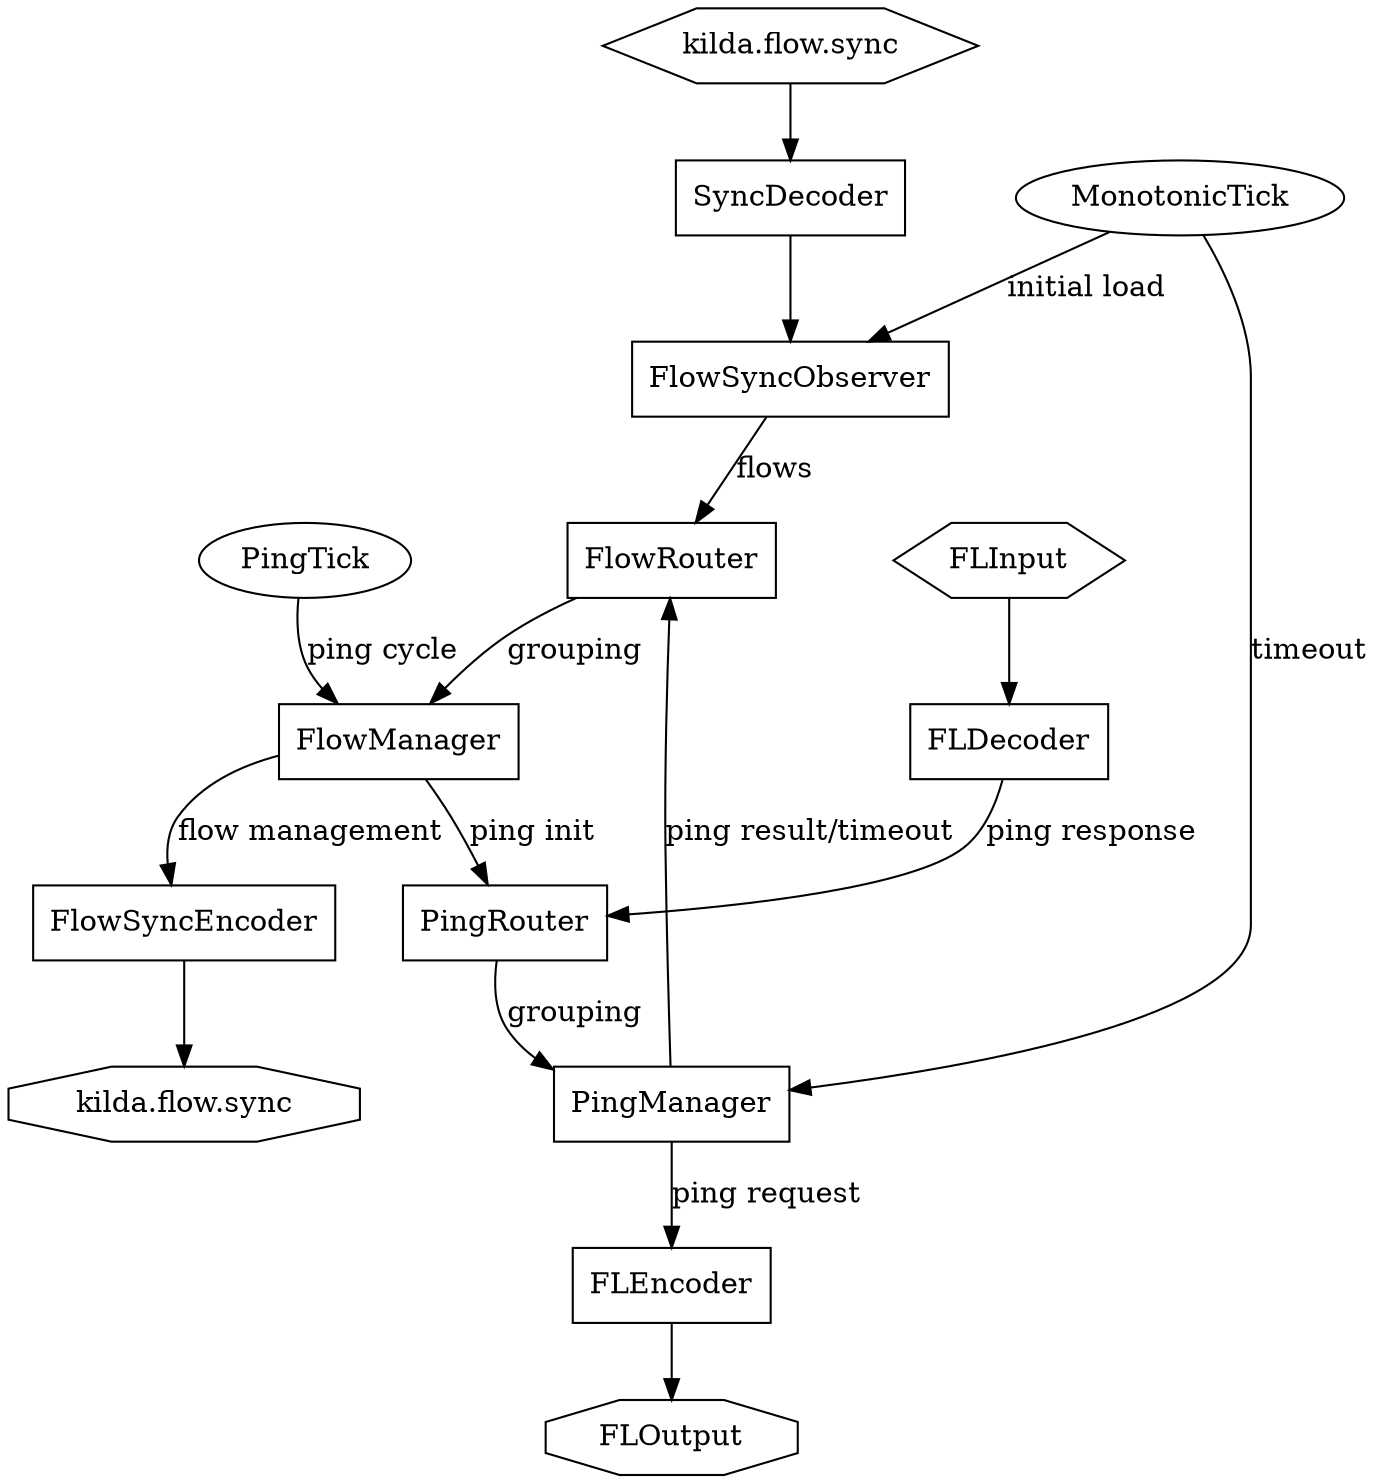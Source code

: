 digraph PingTopology {
  node [shape=box]

  FlowSync [label="kilda.flow.sync", shape=hexagon]
  FLInput [shape=hexagon]

  PingTick [shape=ellipse]
  MonotonicTick [shape=ellipse]
  
  FLOutput [shape=octagon]
  FlowSync_out [label="kilda.flow.sync", shape=octagon]

  FlowSync -> SyncDecoder
  SyncDecoder -> FlowSyncObserver
  FlowSyncObserver -> FlowRouter [label="flows"]
  
  FlowRouter -> FlowManager [label="grouping"]
  FlowManager -> PingRouter [label="ping init"]
  PingRouter -> PingManager [label="grouping"]
  FlowManager -> FlowSyncEncoder [label="flow management"]
  FlowSyncEncoder -> FlowSync_out

  FLInput -> FLDecoder
  FLDecoder -> PingRouter  [label="ping response"]
  PingManager -> FlowRouter  [label="ping result/timeout"]
  PingManager -> FLEncoder  [label="ping request"]
  FLEncoder -> FLOutput

  PingTick -> FlowManager  [label="ping cycle"]
  MonotonicTick -> FlowSyncObserver  [label="initial load"]
  MonotonicTick -> PingManager  [label="timeout"]
}

